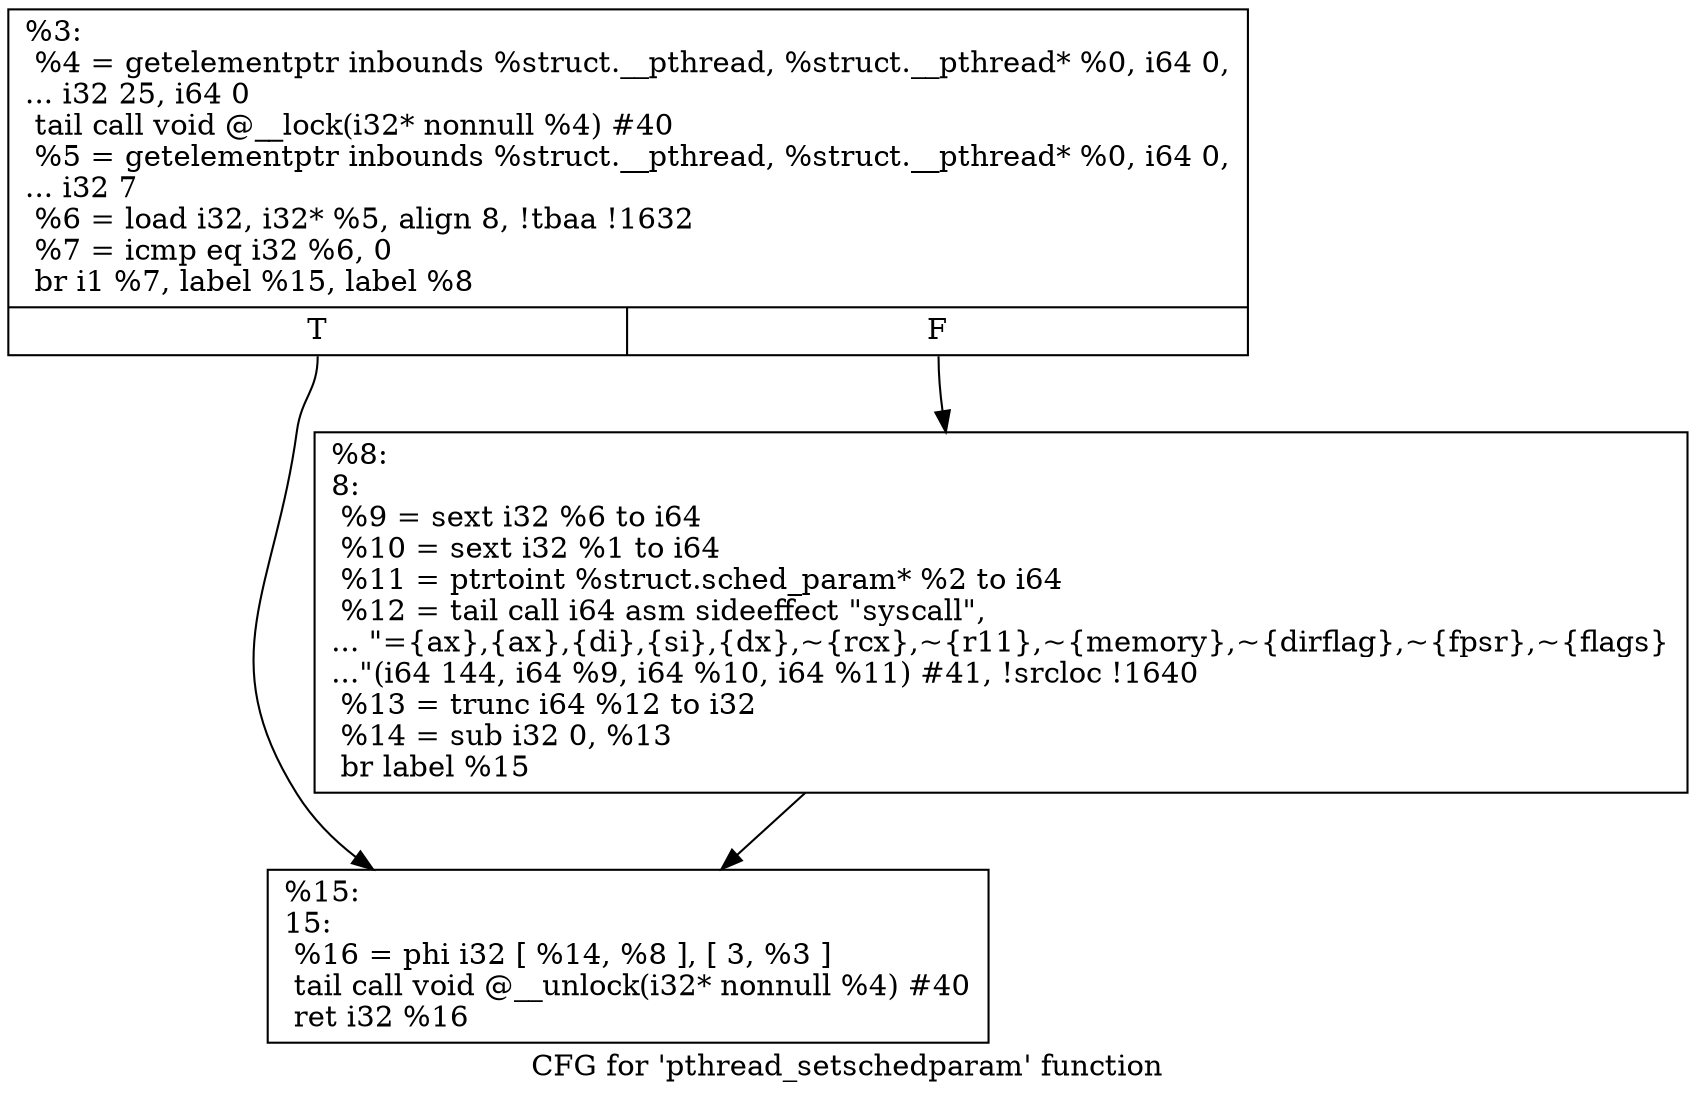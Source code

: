 digraph "CFG for 'pthread_setschedparam' function" {
	label="CFG for 'pthread_setschedparam' function";

	Node0x1f6a7d0 [shape=record,label="{%3:\l  %4 = getelementptr inbounds %struct.__pthread, %struct.__pthread* %0, i64 0,\l... i32 25, i64 0\l  tail call void @__lock(i32* nonnull %4) #40\l  %5 = getelementptr inbounds %struct.__pthread, %struct.__pthread* %0, i64 0,\l... i32 7\l  %6 = load i32, i32* %5, align 8, !tbaa !1632\l  %7 = icmp eq i32 %6, 0\l  br i1 %7, label %15, label %8\l|{<s0>T|<s1>F}}"];
	Node0x1f6a7d0:s0 -> Node0x1f6a8f0;
	Node0x1f6a7d0:s1 -> Node0x1f6a8a0;
	Node0x1f6a8a0 [shape=record,label="{%8:\l8:                                                \l  %9 = sext i32 %6 to i64\l  %10 = sext i32 %1 to i64\l  %11 = ptrtoint %struct.sched_param* %2 to i64\l  %12 = tail call i64 asm sideeffect \"syscall\",\l... \"=\{ax\},\{ax\},\{di\},\{si\},\{dx\},~\{rcx\},~\{r11\},~\{memory\},~\{dirflag\},~\{fpsr\},~\{flags\}\l...\"(i64 144, i64 %9, i64 %10, i64 %11) #41, !srcloc !1640\l  %13 = trunc i64 %12 to i32\l  %14 = sub i32 0, %13\l  br label %15\l}"];
	Node0x1f6a8a0 -> Node0x1f6a8f0;
	Node0x1f6a8f0 [shape=record,label="{%15:\l15:                                               \l  %16 = phi i32 [ %14, %8 ], [ 3, %3 ]\l  tail call void @__unlock(i32* nonnull %4) #40\l  ret i32 %16\l}"];
}
